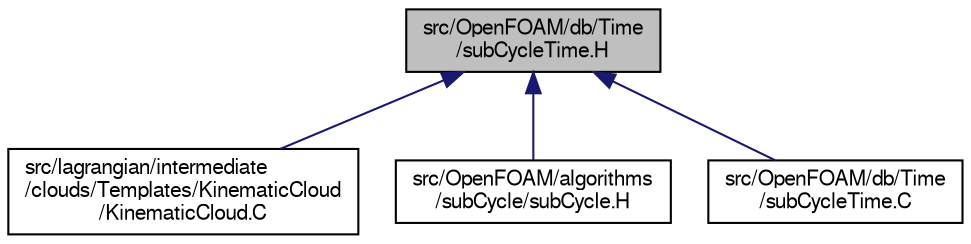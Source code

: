 digraph "src/OpenFOAM/db/Time/subCycleTime.H"
{
  bgcolor="transparent";
  edge [fontname="FreeSans",fontsize="10",labelfontname="FreeSans",labelfontsize="10"];
  node [fontname="FreeSans",fontsize="10",shape=record];
  Node149 [label="src/OpenFOAM/db/Time\l/subCycleTime.H",height=0.2,width=0.4,color="black", fillcolor="grey75", style="filled", fontcolor="black"];
  Node149 -> Node150 [dir="back",color="midnightblue",fontsize="10",style="solid",fontname="FreeSans"];
  Node150 [label="src/lagrangian/intermediate\l/clouds/Templates/KinematicCloud\l/KinematicCloud.C",height=0.2,width=0.4,color="black",URL="$a05198.html"];
  Node149 -> Node151 [dir="back",color="midnightblue",fontsize="10",style="solid",fontname="FreeSans"];
  Node151 [label="src/OpenFOAM/algorithms\l/subCycle/subCycle.H",height=0.2,width=0.4,color="black",URL="$a08408.html"];
  Node149 -> Node152 [dir="back",color="midnightblue",fontsize="10",style="solid",fontname="FreeSans"];
  Node152 [label="src/OpenFOAM/db/Time\l/subCycleTime.C",height=0.2,width=0.4,color="black",URL="$a09302.html"];
}
